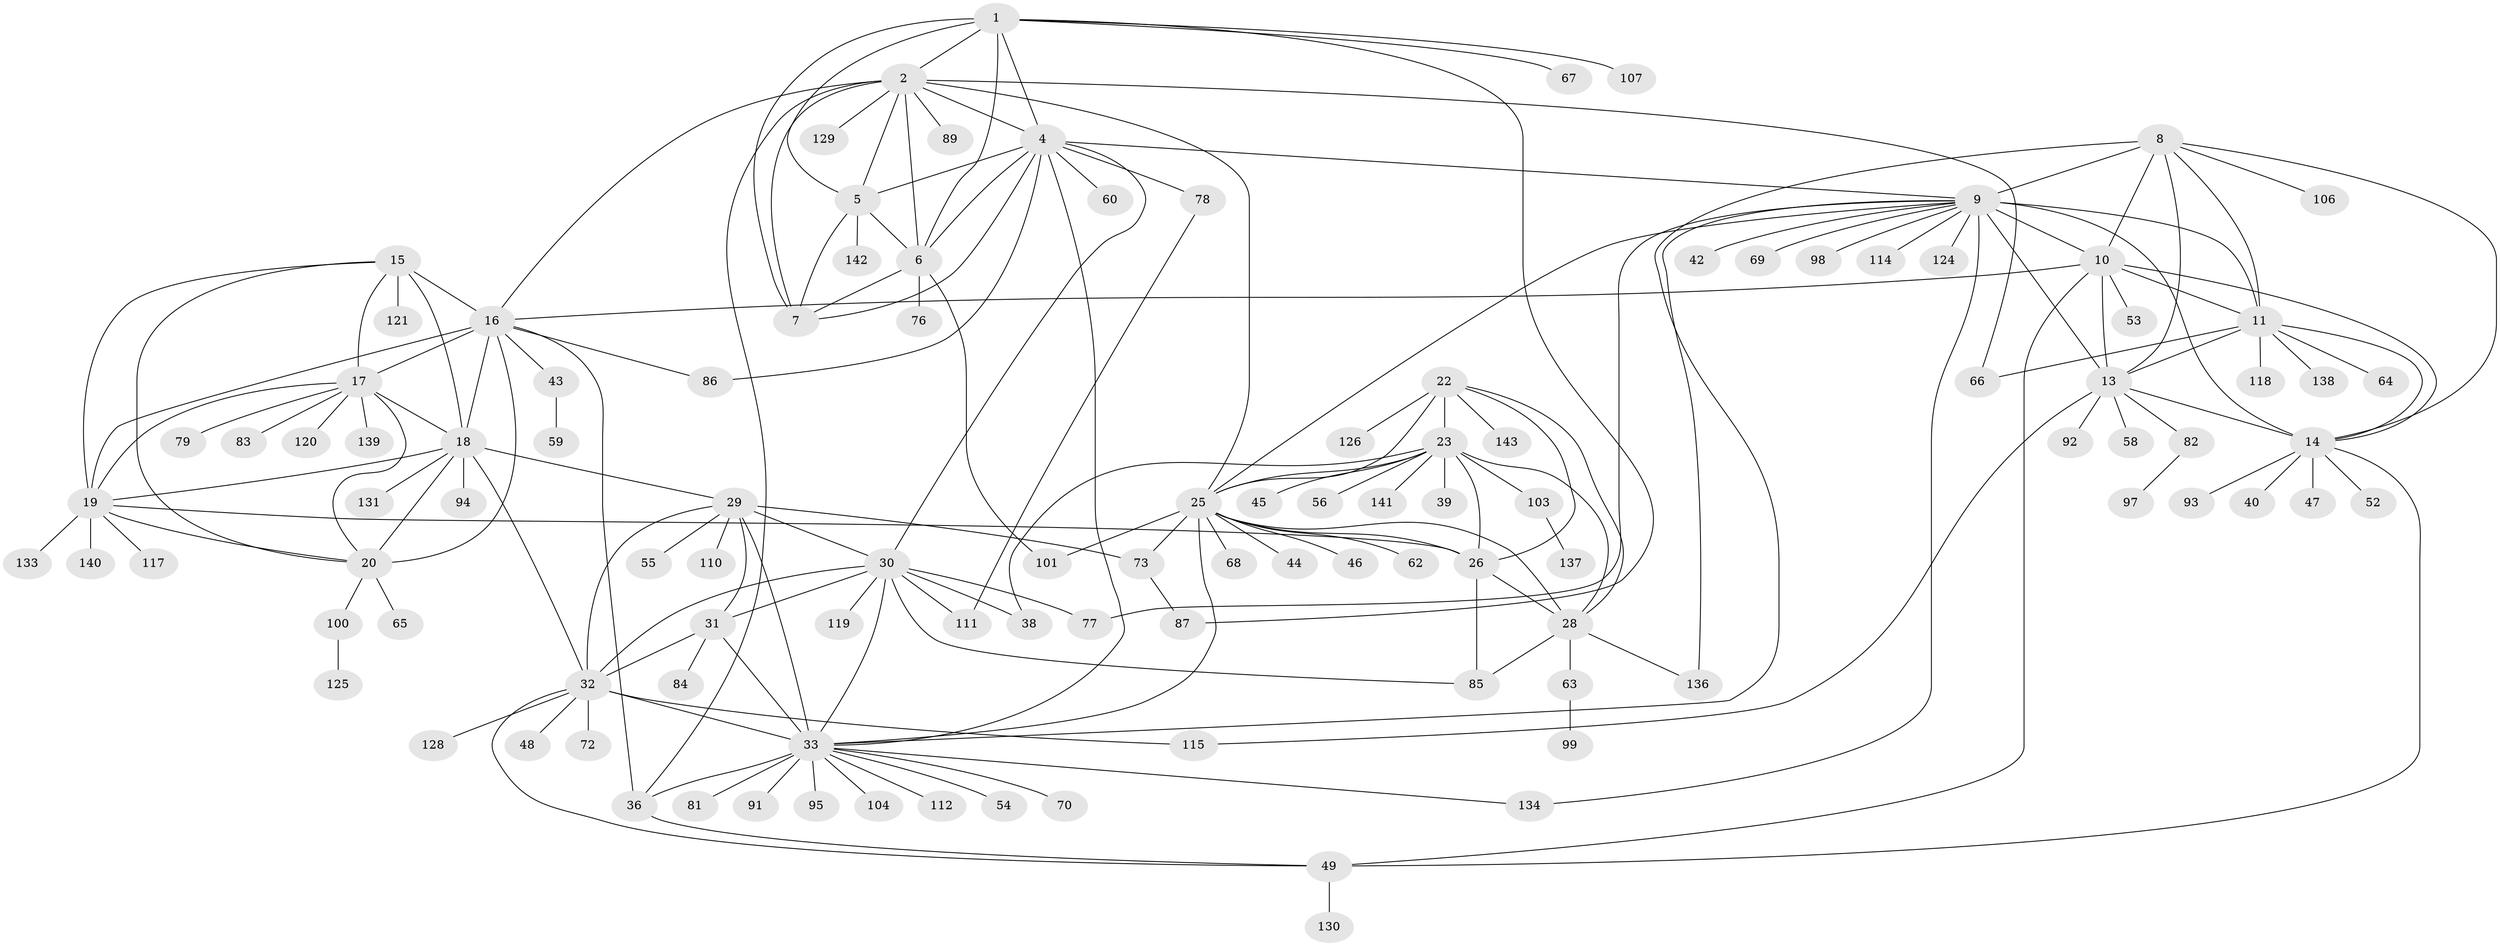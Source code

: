 // original degree distribution, {9: 0.04895104895104895, 11: 0.06293706293706294, 7: 0.02097902097902098, 6: 0.006993006993006993, 10: 0.055944055944055944, 8: 0.03496503496503497, 12: 0.006993006993006993, 14: 0.006993006993006993, 4: 0.013986013986013986, 1: 0.5174825174825175, 2: 0.1888111888111888, 3: 0.03496503496503497}
// Generated by graph-tools (version 1.1) at 2025/11/02/27/25 16:11:30]
// undirected, 112 vertices, 179 edges
graph export_dot {
graph [start="1"]
  node [color=gray90,style=filled];
  1 [super="+61"];
  2 [super="+3"];
  4 [super="+51"];
  5;
  6 [super="+102"];
  7;
  8 [super="+127"];
  9 [super="+12"];
  10 [super="+37"];
  11 [super="+116"];
  13 [super="+132"];
  14 [super="+108"];
  15 [super="+123"];
  16 [super="+21"];
  17 [super="+105"];
  18 [super="+75"];
  19 [super="+90"];
  20 [super="+41"];
  22 [super="+57"];
  23 [super="+24"];
  25 [super="+27"];
  26;
  28;
  29 [super="+50"];
  30 [super="+96"];
  31 [super="+80"];
  32 [super="+34"];
  33 [super="+35"];
  36 [super="+74"];
  38;
  39;
  40;
  42;
  43;
  44;
  45;
  46;
  47;
  48;
  49 [super="+71"];
  52;
  53;
  54;
  55;
  56;
  58;
  59;
  60;
  62;
  63;
  64;
  65;
  66;
  67;
  68;
  69 [super="+113"];
  70;
  72;
  73;
  76 [super="+122"];
  77;
  78;
  79;
  81 [super="+109"];
  82;
  83;
  84;
  85 [super="+88"];
  86;
  87 [super="+135"];
  89;
  91;
  92;
  93;
  94;
  95;
  97;
  98;
  99;
  100;
  101;
  103;
  104;
  106;
  107;
  110;
  111;
  112;
  114;
  115;
  117;
  118;
  119;
  120;
  121;
  124;
  125;
  126;
  128;
  129;
  130;
  131;
  133;
  134;
  136;
  137;
  138;
  139;
  140;
  141;
  142;
  143;
  1 -- 2 [weight=2];
  1 -- 4;
  1 -- 5;
  1 -- 6;
  1 -- 7;
  1 -- 67;
  1 -- 87;
  1 -- 107;
  2 -- 4 [weight=2];
  2 -- 5 [weight=2];
  2 -- 6 [weight=2];
  2 -- 7 [weight=2];
  2 -- 66;
  2 -- 89;
  2 -- 129;
  2 -- 25;
  2 -- 16;
  2 -- 36;
  4 -- 5;
  4 -- 6;
  4 -- 7;
  4 -- 9;
  4 -- 30;
  4 -- 60;
  4 -- 78;
  4 -- 86;
  4 -- 33;
  5 -- 6;
  5 -- 7;
  5 -- 142;
  6 -- 7;
  6 -- 76;
  6 -- 101;
  8 -- 9 [weight=2];
  8 -- 10;
  8 -- 11;
  8 -- 13;
  8 -- 14;
  8 -- 106;
  8 -- 33;
  9 -- 10 [weight=2];
  9 -- 11 [weight=2];
  9 -- 13 [weight=2];
  9 -- 14 [weight=2];
  9 -- 25;
  9 -- 77;
  9 -- 134;
  9 -- 136;
  9 -- 98;
  9 -- 69;
  9 -- 42;
  9 -- 114;
  9 -- 124;
  10 -- 11;
  10 -- 13;
  10 -- 14;
  10 -- 53;
  10 -- 49;
  10 -- 16;
  11 -- 13;
  11 -- 14;
  11 -- 64;
  11 -- 66;
  11 -- 118;
  11 -- 138;
  13 -- 14;
  13 -- 58;
  13 -- 82;
  13 -- 92;
  13 -- 115;
  14 -- 40;
  14 -- 47;
  14 -- 52;
  14 -- 93;
  14 -- 49;
  15 -- 16 [weight=2];
  15 -- 17;
  15 -- 18;
  15 -- 19;
  15 -- 20;
  15 -- 121;
  16 -- 17 [weight=2];
  16 -- 18 [weight=2];
  16 -- 19 [weight=2];
  16 -- 20 [weight=2];
  16 -- 86;
  16 -- 36;
  16 -- 43;
  17 -- 18;
  17 -- 19;
  17 -- 20;
  17 -- 79;
  17 -- 83;
  17 -- 120;
  17 -- 139;
  18 -- 19;
  18 -- 20;
  18 -- 32;
  18 -- 94;
  18 -- 131;
  18 -- 29;
  19 -- 20;
  19 -- 26;
  19 -- 117;
  19 -- 133;
  19 -- 140;
  20 -- 65;
  20 -- 100;
  22 -- 23 [weight=2];
  22 -- 25 [weight=2];
  22 -- 26;
  22 -- 28;
  22 -- 126;
  22 -- 143;
  23 -- 25 [weight=4];
  23 -- 26 [weight=2];
  23 -- 28 [weight=2];
  23 -- 56;
  23 -- 141;
  23 -- 38;
  23 -- 39;
  23 -- 103;
  23 -- 45;
  25 -- 26 [weight=2];
  25 -- 28 [weight=2];
  25 -- 46;
  25 -- 62;
  25 -- 68;
  25 -- 101;
  25 -- 73;
  25 -- 44;
  25 -- 33;
  26 -- 28;
  26 -- 85;
  28 -- 63;
  28 -- 136;
  28 -- 85;
  29 -- 30;
  29 -- 31;
  29 -- 32 [weight=2];
  29 -- 33 [weight=2];
  29 -- 55;
  29 -- 73;
  29 -- 110;
  30 -- 31;
  30 -- 32 [weight=2];
  30 -- 33 [weight=2];
  30 -- 38;
  30 -- 85;
  30 -- 119;
  30 -- 77;
  30 -- 111;
  31 -- 32 [weight=2];
  31 -- 33 [weight=2];
  31 -- 84;
  32 -- 33 [weight=4];
  32 -- 49;
  32 -- 72;
  32 -- 115;
  32 -- 48;
  32 -- 128;
  33 -- 70;
  33 -- 81;
  33 -- 95;
  33 -- 104;
  33 -- 36;
  33 -- 134;
  33 -- 112;
  33 -- 54;
  33 -- 91;
  36 -- 49;
  43 -- 59;
  49 -- 130;
  63 -- 99;
  73 -- 87;
  78 -- 111;
  82 -- 97;
  100 -- 125;
  103 -- 137;
}

